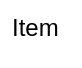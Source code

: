 <mxfile>
    <diagram id="ij2oe93mUwKzohg7P5CL" name="ページ1">
        <mxGraphModel dx="482" dy="482" grid="1" gridSize="10" guides="1" tooltips="1" connect="1" arrows="1" fold="1" page="1" pageScale="1" pageWidth="827" pageHeight="1169" math="0" shadow="0">
            <root>
                <mxCell id="0"/>
                <mxCell id="1" parent="0"/>
                <mxCell id="19" value="Item" style="text;strokeColor=none;fillColor=none;spacingLeft=4;spacingRight=4;overflow=hidden;rotatable=0;points=[[0,0.5],[1,0.5]];portConstraint=eastwest;fontSize=12;" vertex="1" parent="1">
                    <mxGeometry x="150" y="240" width="40" height="30" as="geometry"/>
                </mxCell>
            </root>
        </mxGraphModel>
    </diagram>
</mxfile>